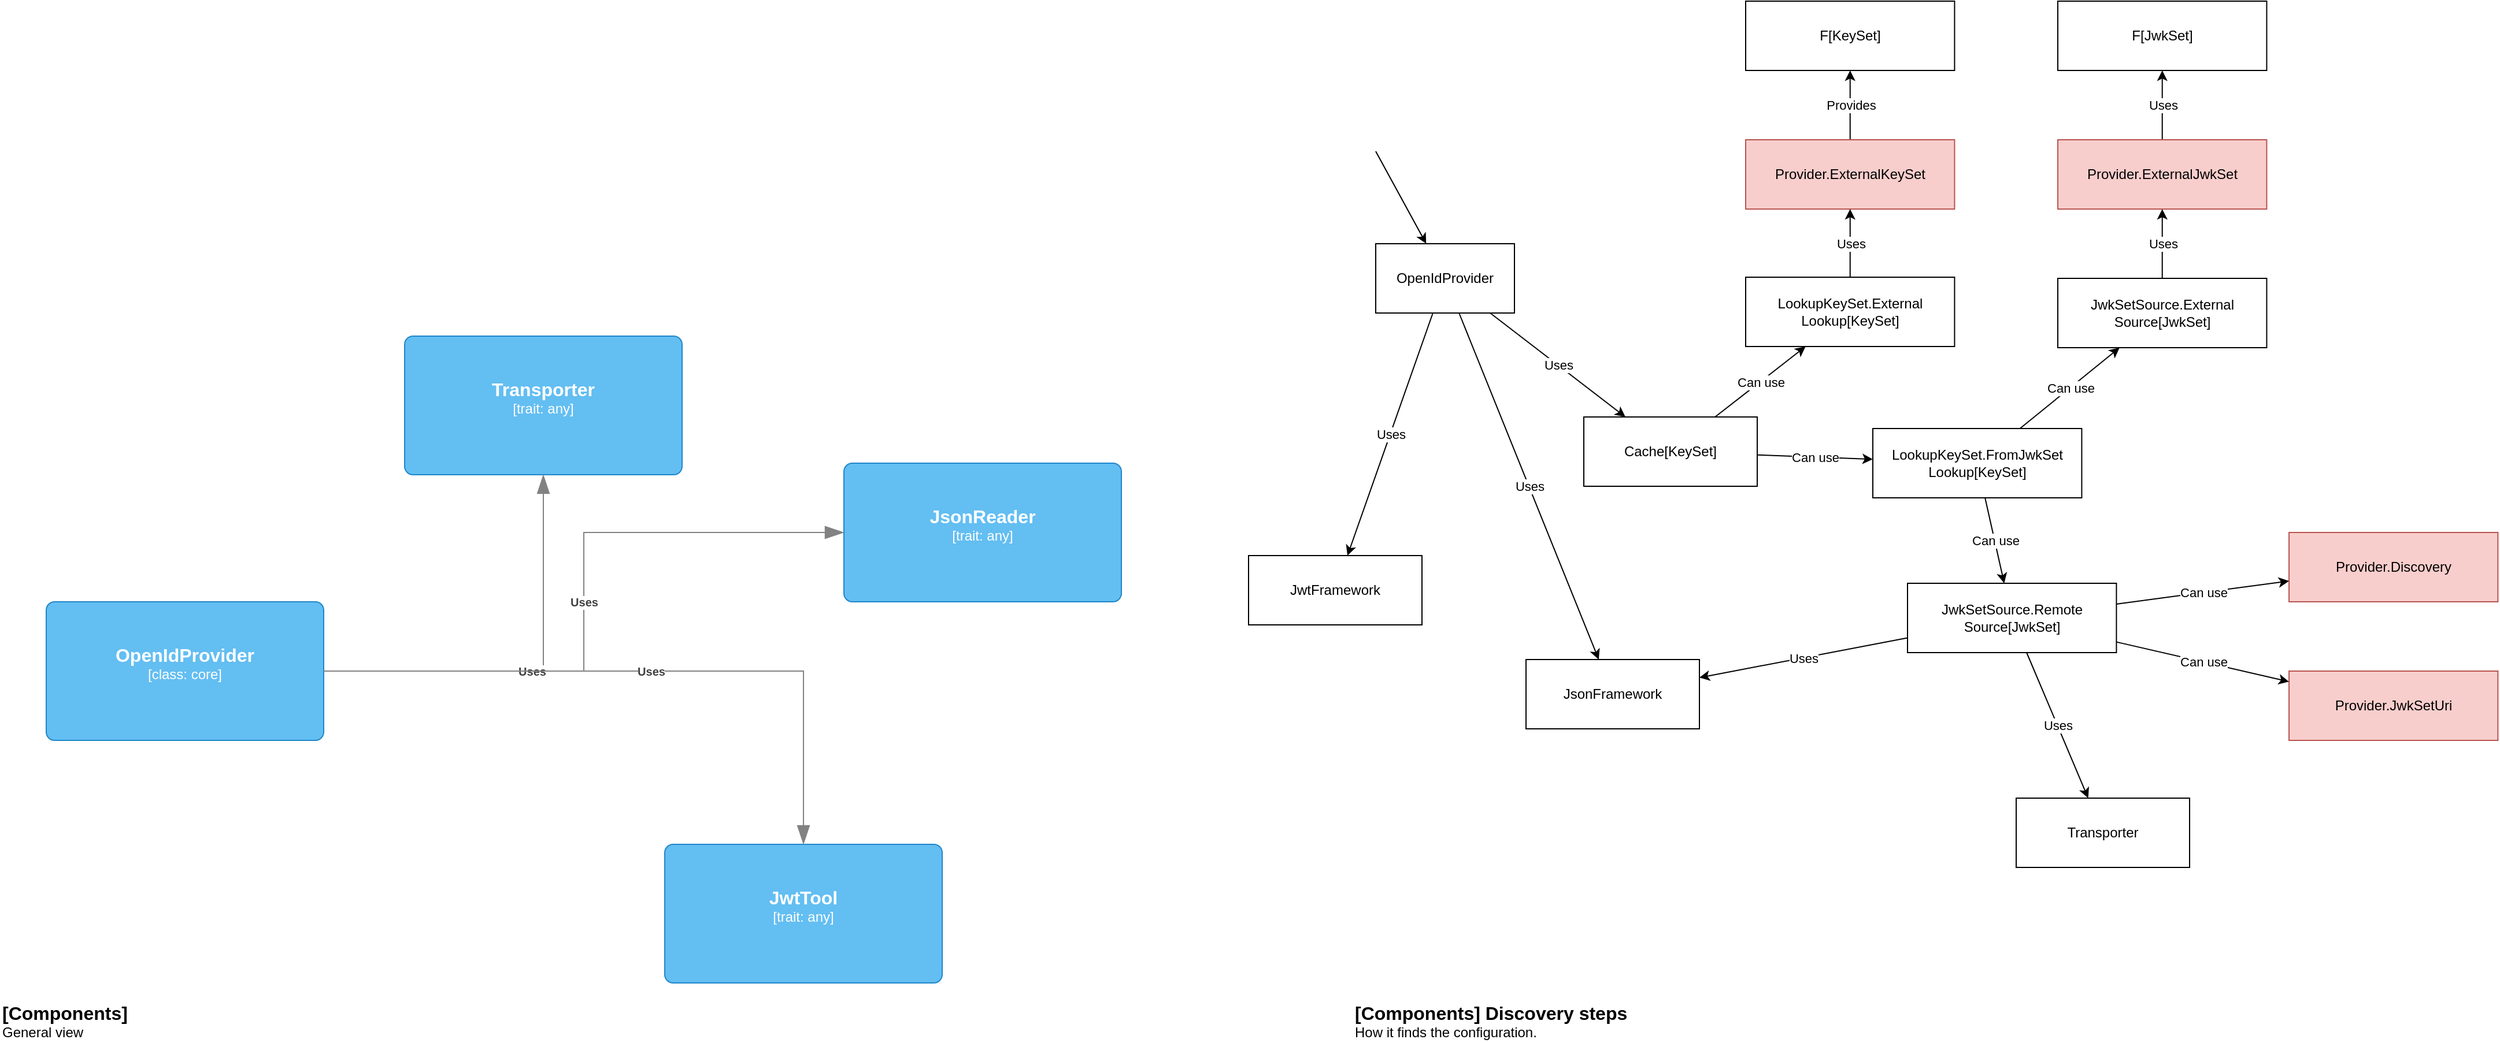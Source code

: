 <mxfile version="24.7.6">
  <diagram name="overview" id="SPu-IzBGrGhdDAje9yr5">
    <mxGraphModel dx="1026" dy="1514" grid="1" gridSize="10" guides="1" tooltips="1" connect="1" arrows="1" fold="1" page="1" pageScale="1" pageWidth="1169" pageHeight="827" math="0" shadow="0">
      <root>
        <mxCell id="0" />
        <mxCell id="1" parent="0" />
        <object placeholders="1" c4Name="OpenIdProvider" c4Type="class" c4Technology="core" c4Description="" label="&lt;font style=&quot;font-size: 16px&quot;&gt;&lt;b&gt;%c4Name%&lt;/b&gt;&lt;/font&gt;&lt;div&gt;[%c4Type%: %c4Technology%]&lt;/div&gt;&lt;br&gt;&lt;div&gt;&lt;font style=&quot;font-size: 11px&quot;&gt;%c4Description%&lt;/font&gt;&lt;/div&gt;" id="CInMSoNEQ62lz7IG-tAm-11">
          <mxCell style="rounded=1;whiteSpace=wrap;html=1;labelBackgroundColor=none;fillColor=#63BEF2;fontColor=#ffffff;align=center;arcSize=6;strokeColor=#2086C9;metaEdit=1;resizable=0;points=[[0.25,0,0],[0.5,0,0],[0.75,0,0],[1,0.25,0],[1,0.5,0],[1,0.75,0],[0.75,1,0],[0.5,1,0],[0.25,1,0],[0,0.75,0],[0,0.5,0],[0,0.25,0]];" parent="1" vertex="1">
            <mxGeometry x="50" y="430" width="240" height="120" as="geometry" />
          </mxCell>
        </object>
        <object placeholders="1" c4Name="Transporter" c4Type="trait" c4Technology="any" c4Description="" label="&lt;font style=&quot;font-size: 16px&quot;&gt;&lt;b&gt;%c4Name%&lt;/b&gt;&lt;/font&gt;&lt;div&gt;[%c4Type%: %c4Technology%]&lt;/div&gt;&lt;br&gt;&lt;div&gt;&lt;font style=&quot;font-size: 11px&quot;&gt;%c4Description%&lt;/font&gt;&lt;/div&gt;" id="CInMSoNEQ62lz7IG-tAm-13">
          <mxCell style="rounded=1;whiteSpace=wrap;html=1;labelBackgroundColor=none;fillColor=#63BEF2;fontColor=#ffffff;align=center;arcSize=6;strokeColor=#2086C9;metaEdit=1;resizable=0;points=[[0.25,0,0],[0.5,0,0],[0.75,0,0],[1,0.25,0],[1,0.5,0],[1,0.75,0],[0.75,1,0],[0.5,1,0],[0.25,1,0],[0,0.75,0],[0,0.5,0],[0,0.25,0]];" parent="1" vertex="1">
            <mxGeometry x="360" y="200" width="240" height="120" as="geometry" />
          </mxCell>
        </object>
        <object placeholders="1" c4Type="Relationship" c4Description="Uses" label="&lt;div style=&quot;text-align: left&quot;&gt;&lt;div style=&quot;text-align: center&quot;&gt;&lt;b&gt;%c4Description%&lt;/b&gt;&lt;/div&gt;" id="CInMSoNEQ62lz7IG-tAm-15">
          <mxCell style="endArrow=blockThin;html=1;fontSize=10;fontColor=#404040;strokeWidth=1;endFill=1;strokeColor=#828282;elbow=vertical;metaEdit=1;endSize=14;startSize=14;jumpStyle=arc;jumpSize=16;rounded=0;edgeStyle=orthogonalEdgeStyle;" parent="1" source="CInMSoNEQ62lz7IG-tAm-11" target="CInMSoNEQ62lz7IG-tAm-13" edge="1">
            <mxGeometry width="240" relative="1" as="geometry">
              <mxPoint x="430" y="470" as="sourcePoint" />
              <mxPoint x="670" y="470" as="targetPoint" />
            </mxGeometry>
          </mxCell>
        </object>
        <object placeholders="1" c4Name="JsonReader" c4Type="trait" c4Technology="any" c4Description="" label="&lt;font style=&quot;font-size: 16px&quot;&gt;&lt;b&gt;%c4Name%&lt;/b&gt;&lt;/font&gt;&lt;div&gt;[%c4Type%: %c4Technology%]&lt;/div&gt;&lt;br&gt;&lt;div&gt;&lt;font style=&quot;font-size: 11px&quot;&gt;%c4Description%&lt;/font&gt;&lt;/div&gt;" id="CInMSoNEQ62lz7IG-tAm-17">
          <mxCell style="rounded=1;whiteSpace=wrap;html=1;labelBackgroundColor=none;fillColor=#63BEF2;fontColor=#ffffff;align=center;arcSize=6;strokeColor=#2086C9;metaEdit=1;resizable=0;points=[[0.25,0,0],[0.5,0,0],[0.75,0,0],[1,0.25,0],[1,0.5,0],[1,0.75,0],[0.75,1,0],[0.5,1,0],[0.25,1,0],[0,0.75,0],[0,0.5,0],[0,0.25,0]];" parent="1" vertex="1">
            <mxGeometry x="740" y="310" width="240" height="120" as="geometry" />
          </mxCell>
        </object>
        <object placeholders="1" c4Type="Relationship" c4Description="Uses" label="&lt;div style=&quot;text-align: left&quot;&gt;&lt;div style=&quot;text-align: center&quot;&gt;&lt;b&gt;%c4Description%&lt;/b&gt;&lt;/div&gt;" id="CInMSoNEQ62lz7IG-tAm-18">
          <mxCell style="endArrow=blockThin;html=1;fontSize=10;fontColor=#404040;strokeWidth=1;endFill=1;strokeColor=#828282;elbow=vertical;metaEdit=1;endSize=14;startSize=14;jumpStyle=arc;jumpSize=16;rounded=0;edgeStyle=orthogonalEdgeStyle;" parent="1" source="CInMSoNEQ62lz7IG-tAm-11" target="CInMSoNEQ62lz7IG-tAm-17" edge="1">
            <mxGeometry width="240" relative="1" as="geometry">
              <mxPoint x="300" y="500" as="sourcePoint" />
              <mxPoint x="460" y="330" as="targetPoint" />
            </mxGeometry>
          </mxCell>
        </object>
        <object placeholders="1" c4Name="JwtTool" c4Type="trait" c4Technology="any" c4Description="" label="&lt;font style=&quot;font-size: 16px&quot;&gt;&lt;b&gt;%c4Name%&lt;/b&gt;&lt;/font&gt;&lt;div&gt;[%c4Type%: %c4Technology%]&lt;/div&gt;&lt;br&gt;&lt;div&gt;&lt;font style=&quot;font-size: 11px&quot;&gt;%c4Description%&lt;/font&gt;&lt;/div&gt;" id="CInMSoNEQ62lz7IG-tAm-19">
          <mxCell style="rounded=1;whiteSpace=wrap;html=1;labelBackgroundColor=none;fillColor=#63BEF2;fontColor=#ffffff;align=center;arcSize=6;strokeColor=#2086C9;metaEdit=1;resizable=0;points=[[0.25,0,0],[0.5,0,0],[0.75,0,0],[1,0.25,0],[1,0.5,0],[1,0.75,0],[0.75,1,0],[0.5,1,0],[0.25,1,0],[0,0.75,0],[0,0.5,0],[0,0.25,0]];" parent="1" vertex="1">
            <mxGeometry x="585" y="640" width="240" height="120" as="geometry" />
          </mxCell>
        </object>
        <object placeholders="1" c4Type="Relationship" c4Description="Uses" label="&lt;div style=&quot;text-align: left&quot;&gt;&lt;div style=&quot;text-align: center&quot;&gt;&lt;b&gt;%c4Description%&lt;/b&gt;&lt;/div&gt;" id="CInMSoNEQ62lz7IG-tAm-20">
          <mxCell style="endArrow=blockThin;html=1;fontSize=10;fontColor=#404040;strokeWidth=1;endFill=1;strokeColor=#828282;elbow=vertical;metaEdit=1;endSize=14;startSize=14;jumpStyle=arc;jumpSize=16;rounded=0;edgeStyle=orthogonalEdgeStyle;" parent="1" source="CInMSoNEQ62lz7IG-tAm-11" target="CInMSoNEQ62lz7IG-tAm-19" edge="1">
            <mxGeometry width="240" relative="1" as="geometry">
              <mxPoint x="300" y="500" as="sourcePoint" />
              <mxPoint x="750" y="380" as="targetPoint" />
            </mxGeometry>
          </mxCell>
        </object>
        <object placeholders="1" c4Name="[Components]" c4Type="ContainerDiagramTitle" c4Description="General view" label="&lt;font style=&quot;font-size: 16px&quot;&gt;&lt;b&gt;&lt;div style=&quot;text-align: left&quot;&gt;%c4Name%&lt;/div&gt;&lt;/b&gt;&lt;/font&gt;&lt;div style=&quot;text-align: left&quot;&gt;%c4Description%&lt;/div&gt;" id="LneJchFOcHRrpAtctG9d-1">
          <mxCell style="text;html=1;strokeColor=none;fillColor=none;align=left;verticalAlign=top;whiteSpace=wrap;rounded=0;metaEdit=1;allowArrows=0;resizable=1;rotatable=0;connectable=0;recursiveResize=0;expand=0;pointerEvents=0;points=[[0.25,0,0],[0.5,0,0],[0.75,0,0],[1,0.25,0],[1,0.5,0],[1,0.75,0],[0.75,1,0],[0.5,1,0],[0.25,1,0],[0,0.75,0],[0,0.5,0],[0,0.25,0]];" parent="1" vertex="1">
            <mxGeometry x="10" y="770" width="260" height="40" as="geometry" />
          </mxCell>
        </object>
        <object placeholders="1" c4Name="[Components] Discovery steps" c4Type="ContainerDiagramTitle" c4Description="How it finds the configuration." label="&lt;font style=&quot;font-size: 16px&quot;&gt;&lt;b&gt;&lt;div style=&quot;text-align: left&quot;&gt;%c4Name%&lt;/div&gt;&lt;/b&gt;&lt;/font&gt;&lt;div style=&quot;text-align: left&quot;&gt;%c4Description%&lt;/div&gt;" id="LneJchFOcHRrpAtctG9d-9">
          <mxCell style="text;html=1;strokeColor=none;fillColor=none;align=left;verticalAlign=top;whiteSpace=wrap;rounded=0;metaEdit=1;allowArrows=0;resizable=1;rotatable=0;connectable=0;recursiveResize=0;expand=0;pointerEvents=0;points=[[0.25,0,0],[0.5,0,0],[0.75,0,0],[1,0.25,0],[1,0.5,0],[1,0.75,0],[0.75,1,0],[0.5,1,0],[0.25,1,0],[0,0.75,0],[0,0.5,0],[0,0.25,0]];" parent="1" vertex="1">
            <mxGeometry x="1180" y="770" width="260" height="40" as="geometry" />
          </mxCell>
        </object>
        <mxCell id="S1vDefmYk0TmTCa-z_n8-1" value="OpenIdProvider" style="rounded=0;whiteSpace=wrap;html=1;" parent="1" vertex="1">
          <mxGeometry x="1200" y="120" width="120" height="60" as="geometry" />
        </mxCell>
        <mxCell id="S1vDefmYk0TmTCa-z_n8-2" value="" style="endArrow=classic;html=1;rounded=0;" parent="1" target="S1vDefmYk0TmTCa-z_n8-1" edge="1">
          <mxGeometry width="50" height="50" relative="1" as="geometry">
            <mxPoint x="1200" y="40" as="sourcePoint" />
            <mxPoint x="1170" y="320" as="targetPoint" />
          </mxGeometry>
        </mxCell>
        <mxCell id="S1vDefmYk0TmTCa-z_n8-5" value="Transporter" style="rounded=0;whiteSpace=wrap;html=1;" parent="1" vertex="1">
          <mxGeometry x="1754" y="600" width="150" height="60" as="geometry" />
        </mxCell>
        <mxCell id="S1vDefmYk0TmTCa-z_n8-6" value="JsonFramework" style="rounded=0;whiteSpace=wrap;html=1;" parent="1" vertex="1">
          <mxGeometry x="1330" y="480" width="150" height="60" as="geometry" />
        </mxCell>
        <mxCell id="S1vDefmYk0TmTCa-z_n8-9" value="Cache[KeySet]" style="rounded=0;whiteSpace=wrap;html=1;" parent="1" vertex="1">
          <mxGeometry x="1380" y="270" width="150" height="60" as="geometry" />
        </mxCell>
        <mxCell id="S1vDefmYk0TmTCa-z_n8-23" value="" style="endArrow=classic;html=1;rounded=0;" parent="1" source="S1vDefmYk0TmTCa-z_n8-1" target="S1vDefmYk0TmTCa-z_n8-9" edge="1">
          <mxGeometry relative="1" as="geometry">
            <mxPoint x="1337" y="150" as="sourcePoint" />
            <mxPoint x="1438" y="260" as="targetPoint" />
          </mxGeometry>
        </mxCell>
        <mxCell id="S1vDefmYk0TmTCa-z_n8-24" value="Uses" style="edgeLabel;resizable=0;html=1;;align=center;verticalAlign=middle;" parent="S1vDefmYk0TmTCa-z_n8-23" connectable="0" vertex="1">
          <mxGeometry relative="1" as="geometry" />
        </mxCell>
        <mxCell id="S1vDefmYk0TmTCa-z_n8-30" value="" style="endArrow=classic;html=1;rounded=0;" parent="1" source="S1vDefmYk0TmTCa-z_n8-1" target="R8FtitqBP9Pnjjns-0GU-1" edge="1">
          <mxGeometry relative="1" as="geometry">
            <mxPoint x="1337" y="150" as="sourcePoint" />
            <mxPoint x="1234" y="330" as="targetPoint" />
          </mxGeometry>
        </mxCell>
        <mxCell id="S1vDefmYk0TmTCa-z_n8-31" value="Uses" style="edgeLabel;resizable=0;html=1;;align=center;verticalAlign=middle;" parent="S1vDefmYk0TmTCa-z_n8-30" connectable="0" vertex="1">
          <mxGeometry relative="1" as="geometry" />
        </mxCell>
        <mxCell id="R8FtitqBP9Pnjjns-0GU-1" value="JwtFramework" style="rounded=0;whiteSpace=wrap;html=1;" parent="1" vertex="1">
          <mxGeometry x="1090" y="390" width="150" height="60" as="geometry" />
        </mxCell>
        <mxCell id="1biydpapWqW5dgG5dPzN-5" value="LookupKeySet.FromJwkSet&lt;br&gt;Lookup[KeySet]" style="rounded=0;whiteSpace=wrap;html=1;" parent="1" vertex="1">
          <mxGeometry x="1630" y="280" width="180.71" height="60" as="geometry" />
        </mxCell>
        <mxCell id="1biydpapWqW5dgG5dPzN-6" value="" style="endArrow=classic;html=1;rounded=0;" parent="1" source="S1vDefmYk0TmTCa-z_n8-9" target="1biydpapWqW5dgG5dPzN-5" edge="1">
          <mxGeometry relative="1" as="geometry">
            <mxPoint x="1548" y="440" as="sourcePoint" />
            <mxPoint x="1807" y="620" as="targetPoint" />
          </mxGeometry>
        </mxCell>
        <mxCell id="1biydpapWqW5dgG5dPzN-7" value="Can use" style="edgeLabel;resizable=0;html=1;;align=center;verticalAlign=middle;" parent="1biydpapWqW5dgG5dPzN-6" connectable="0" vertex="1">
          <mxGeometry relative="1" as="geometry" />
        </mxCell>
        <mxCell id="1biydpapWqW5dgG5dPzN-8" value="JwkSetSource.Remote&lt;br&gt;Source[JwkSet]" style="rounded=0;whiteSpace=wrap;html=1;" parent="1" vertex="1">
          <mxGeometry x="1660.0" y="414" width="180.71" height="60" as="geometry" />
        </mxCell>
        <mxCell id="1biydpapWqW5dgG5dPzN-9" value="" style="endArrow=classic;html=1;rounded=0;" parent="1" source="1biydpapWqW5dgG5dPzN-5" target="1biydpapWqW5dgG5dPzN-8" edge="1">
          <mxGeometry relative="1" as="geometry">
            <mxPoint x="1744" y="570" as="sourcePoint" />
            <mxPoint x="1771" y="340" as="targetPoint" />
          </mxGeometry>
        </mxCell>
        <mxCell id="1biydpapWqW5dgG5dPzN-10" value="Can use" style="edgeLabel;resizable=0;html=1;;align=center;verticalAlign=middle;" parent="1biydpapWqW5dgG5dPzN-9" connectable="0" vertex="1">
          <mxGeometry relative="1" as="geometry" />
        </mxCell>
        <mxCell id="1biydpapWqW5dgG5dPzN-16" value="JwkSetSource.External&lt;br&gt;Source[JwkSet]" style="rounded=0;whiteSpace=wrap;html=1;" parent="1" vertex="1">
          <mxGeometry x="1790.0" y="150" width="180.71" height="60" as="geometry" />
        </mxCell>
        <mxCell id="1biydpapWqW5dgG5dPzN-18" value="" style="endArrow=classic;html=1;rounded=0;" parent="1" source="1biydpapWqW5dgG5dPzN-5" target="1biydpapWqW5dgG5dPzN-16" edge="1">
          <mxGeometry relative="1" as="geometry">
            <mxPoint x="1380" y="520" as="sourcePoint" />
            <mxPoint x="1260" y="640" as="targetPoint" />
          </mxGeometry>
        </mxCell>
        <mxCell id="1biydpapWqW5dgG5dPzN-19" value="Can use" style="edgeLabel;resizable=0;html=1;;align=center;verticalAlign=middle;" parent="1biydpapWqW5dgG5dPzN-18" connectable="0" vertex="1">
          <mxGeometry relative="1" as="geometry" />
        </mxCell>
        <mxCell id="1biydpapWqW5dgG5dPzN-20" value="F[JwkSet]" style="rounded=0;whiteSpace=wrap;html=1;" parent="1" vertex="1">
          <mxGeometry x="1790" y="-90" width="180.71" height="60" as="geometry" />
        </mxCell>
        <mxCell id="1biydpapWqW5dgG5dPzN-21" value="" style="endArrow=classic;html=1;rounded=0;" parent="1" source="1biydpapWqW5dgG5dPzN-40" target="1biydpapWqW5dgG5dPzN-20" edge="1">
          <mxGeometry relative="1" as="geometry">
            <mxPoint x="1876" y="530" as="sourcePoint" />
            <mxPoint x="1904" y="670" as="targetPoint" />
          </mxGeometry>
        </mxCell>
        <mxCell id="1biydpapWqW5dgG5dPzN-22" value="Uses" style="edgeLabel;resizable=0;html=1;;align=center;verticalAlign=middle;" parent="1biydpapWqW5dgG5dPzN-21" connectable="0" vertex="1">
          <mxGeometry relative="1" as="geometry" />
        </mxCell>
        <mxCell id="1biydpapWqW5dgG5dPzN-23" value="" style="endArrow=classic;html=1;rounded=0;" parent="1" source="1biydpapWqW5dgG5dPzN-8" target="S1vDefmYk0TmTCa-z_n8-6" edge="1">
          <mxGeometry relative="1" as="geometry">
            <mxPoint x="1725" y="150" as="sourcePoint" />
            <mxPoint x="1576" y="70" as="targetPoint" />
          </mxGeometry>
        </mxCell>
        <mxCell id="1biydpapWqW5dgG5dPzN-24" value="Uses" style="edgeLabel;resizable=0;html=1;;align=center;verticalAlign=middle;" parent="1biydpapWqW5dgG5dPzN-23" connectable="0" vertex="1">
          <mxGeometry relative="1" as="geometry" />
        </mxCell>
        <mxCell id="1biydpapWqW5dgG5dPzN-25" value="" style="endArrow=classic;html=1;rounded=0;" parent="1" source="1biydpapWqW5dgG5dPzN-8" target="S1vDefmYk0TmTCa-z_n8-5" edge="1">
          <mxGeometry relative="1" as="geometry">
            <mxPoint x="1823" y="570" as="sourcePoint" />
            <mxPoint x="1537" y="70" as="targetPoint" />
          </mxGeometry>
        </mxCell>
        <mxCell id="1biydpapWqW5dgG5dPzN-26" value="Uses" style="edgeLabel;resizable=0;html=1;;align=center;verticalAlign=middle;" parent="1biydpapWqW5dgG5dPzN-25" connectable="0" vertex="1">
          <mxGeometry relative="1" as="geometry" />
        </mxCell>
        <mxCell id="1biydpapWqW5dgG5dPzN-28" value="LookupKeySet.External&lt;br&gt;Lookup[KeySet]" style="rounded=0;whiteSpace=wrap;html=1;" parent="1" vertex="1">
          <mxGeometry x="1520.0" y="149" width="180.71" height="60" as="geometry" />
        </mxCell>
        <mxCell id="1biydpapWqW5dgG5dPzN-29" value="" style="endArrow=classic;html=1;rounded=0;" parent="1" source="S1vDefmYk0TmTCa-z_n8-9" target="1biydpapWqW5dgG5dPzN-28" edge="1">
          <mxGeometry relative="1" as="geometry">
            <mxPoint x="1518" y="370" as="sourcePoint" />
            <mxPoint x="1437" y="460" as="targetPoint" />
          </mxGeometry>
        </mxCell>
        <mxCell id="1biydpapWqW5dgG5dPzN-30" value="Can use" style="edgeLabel;resizable=0;html=1;;align=center;verticalAlign=middle;" parent="1biydpapWqW5dgG5dPzN-29" connectable="0" vertex="1">
          <mxGeometry relative="1" as="geometry" />
        </mxCell>
        <mxCell id="1biydpapWqW5dgG5dPzN-31" value="F[KeySet]" style="rounded=0;whiteSpace=wrap;html=1;" parent="1" vertex="1">
          <mxGeometry x="1520" y="-90" width="180.71" height="60" as="geometry" />
        </mxCell>
        <mxCell id="1biydpapWqW5dgG5dPzN-32" value="" style="endArrow=classic;html=1;rounded=0;" parent="1" source="1biydpapWqW5dgG5dPzN-43" target="1biydpapWqW5dgG5dPzN-31" edge="1">
          <mxGeometry relative="1" as="geometry">
            <mxPoint x="1871" y="193" as="sourcePoint" />
            <mxPoint x="1958" y="207" as="targetPoint" />
          </mxGeometry>
        </mxCell>
        <mxCell id="1biydpapWqW5dgG5dPzN-33" value="Provides" style="edgeLabel;resizable=0;html=1;;align=center;verticalAlign=middle;" parent="1biydpapWqW5dgG5dPzN-32" connectable="0" vertex="1">
          <mxGeometry relative="1" as="geometry" />
        </mxCell>
        <mxCell id="1biydpapWqW5dgG5dPzN-34" value="Provider.Discovery" style="rounded=0;whiteSpace=wrap;html=1;fillColor=#f8cecc;strokeColor=#b85450;" parent="1" vertex="1">
          <mxGeometry x="1990.0" y="370" width="180.71" height="60" as="geometry" />
        </mxCell>
        <mxCell id="1biydpapWqW5dgG5dPzN-35" value="Provider.JwkSetUri" style="rounded=0;whiteSpace=wrap;html=1;fillColor=#f8cecc;strokeColor=#b85450;" parent="1" vertex="1">
          <mxGeometry x="1990.0" y="490" width="180.71" height="60" as="geometry" />
        </mxCell>
        <mxCell id="1biydpapWqW5dgG5dPzN-36" value="" style="endArrow=classic;html=1;rounded=0;" parent="1" source="1biydpapWqW5dgG5dPzN-8" target="1biydpapWqW5dgG5dPzN-34" edge="1">
          <mxGeometry relative="1" as="geometry">
            <mxPoint x="1540" y="315" as="sourcePoint" />
            <mxPoint x="1670" y="324" as="targetPoint" />
          </mxGeometry>
        </mxCell>
        <mxCell id="1biydpapWqW5dgG5dPzN-37" value="Can use" style="edgeLabel;resizable=0;html=1;;align=center;verticalAlign=middle;" parent="1biydpapWqW5dgG5dPzN-36" connectable="0" vertex="1">
          <mxGeometry relative="1" as="geometry" />
        </mxCell>
        <mxCell id="1biydpapWqW5dgG5dPzN-38" value="" style="endArrow=classic;html=1;rounded=0;" parent="1" source="1biydpapWqW5dgG5dPzN-8" target="1biydpapWqW5dgG5dPzN-35" edge="1">
          <mxGeometry relative="1" as="geometry">
            <mxPoint x="1851" y="350" as="sourcePoint" />
            <mxPoint x="1990" y="380" as="targetPoint" />
          </mxGeometry>
        </mxCell>
        <mxCell id="1biydpapWqW5dgG5dPzN-39" value="Can use" style="edgeLabel;resizable=0;html=1;;align=center;verticalAlign=middle;" parent="1biydpapWqW5dgG5dPzN-38" connectable="0" vertex="1">
          <mxGeometry relative="1" as="geometry" />
        </mxCell>
        <mxCell id="1biydpapWqW5dgG5dPzN-40" value="Provider.ExternalJwkSet" style="rounded=0;whiteSpace=wrap;html=1;fillColor=#f8cecc;strokeColor=#b85450;" parent="1" vertex="1">
          <mxGeometry x="1790" y="30" width="180.71" height="60" as="geometry" />
        </mxCell>
        <mxCell id="1biydpapWqW5dgG5dPzN-41" value="" style="endArrow=classic;html=1;rounded=0;" parent="1" source="1biydpapWqW5dgG5dPzN-16" target="1biydpapWqW5dgG5dPzN-40" edge="1">
          <mxGeometry relative="1" as="geometry">
            <mxPoint x="1915" y="160" as="sourcePoint" />
            <mxPoint x="1955" y="110" as="targetPoint" />
          </mxGeometry>
        </mxCell>
        <mxCell id="1biydpapWqW5dgG5dPzN-42" value="Uses" style="edgeLabel;resizable=0;html=1;;align=center;verticalAlign=middle;" parent="1biydpapWqW5dgG5dPzN-41" connectable="0" vertex="1">
          <mxGeometry relative="1" as="geometry" />
        </mxCell>
        <mxCell id="1biydpapWqW5dgG5dPzN-43" value="Provider.ExternalKeySet" style="rounded=0;whiteSpace=wrap;html=1;fillColor=#f8cecc;strokeColor=#b85450;" parent="1" vertex="1">
          <mxGeometry x="1520" y="30" width="180.71" height="60" as="geometry" />
        </mxCell>
        <mxCell id="1biydpapWqW5dgG5dPzN-44" value="" style="endArrow=classic;html=1;rounded=0;" parent="1" source="1biydpapWqW5dgG5dPzN-28" target="1biydpapWqW5dgG5dPzN-43" edge="1">
          <mxGeometry relative="1" as="geometry">
            <mxPoint x="1648" y="160" as="sourcePoint" />
            <mxPoint x="1703" y="100" as="targetPoint" />
          </mxGeometry>
        </mxCell>
        <mxCell id="1biydpapWqW5dgG5dPzN-45" value="Uses" style="edgeLabel;resizable=0;html=1;;align=center;verticalAlign=middle;" parent="1biydpapWqW5dgG5dPzN-44" connectable="0" vertex="1">
          <mxGeometry relative="1" as="geometry" />
        </mxCell>
        <mxCell id="1biydpapWqW5dgG5dPzN-46" value="" style="endArrow=classic;html=1;rounded=0;" parent="1" source="S1vDefmYk0TmTCa-z_n8-1" target="S1vDefmYk0TmTCa-z_n8-6" edge="1">
          <mxGeometry relative="1" as="geometry">
            <mxPoint x="1259" y="190" as="sourcePoint" />
            <mxPoint x="1186" y="400" as="targetPoint" />
          </mxGeometry>
        </mxCell>
        <mxCell id="1biydpapWqW5dgG5dPzN-47" value="Uses" style="edgeLabel;resizable=0;html=1;;align=center;verticalAlign=middle;" parent="1biydpapWqW5dgG5dPzN-46" connectable="0" vertex="1">
          <mxGeometry relative="1" as="geometry" />
        </mxCell>
      </root>
    </mxGraphModel>
  </diagram>
</mxfile>
